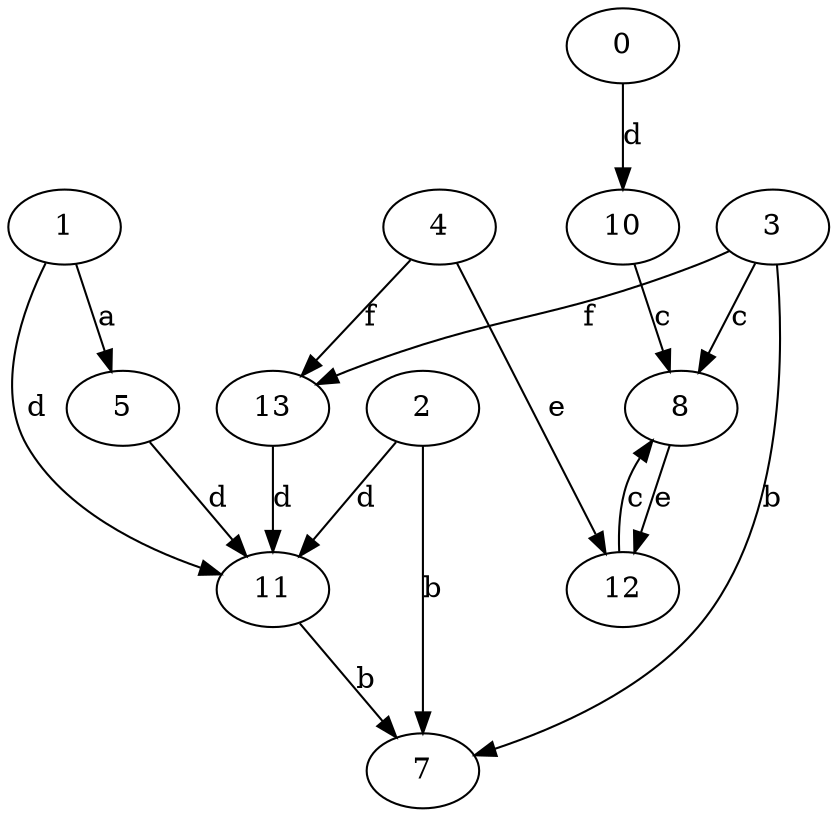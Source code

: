 strict digraph  {
3;
4;
5;
0;
1;
7;
8;
10;
11;
2;
12;
13;
3 -> 7  [label=b];
3 -> 8  [label=c];
3 -> 13  [label=f];
4 -> 12  [label=e];
4 -> 13  [label=f];
5 -> 11  [label=d];
0 -> 10  [label=d];
1 -> 5  [label=a];
1 -> 11  [label=d];
8 -> 12  [label=e];
10 -> 8  [label=c];
11 -> 7  [label=b];
2 -> 7  [label=b];
2 -> 11  [label=d];
12 -> 8  [label=c];
13 -> 11  [label=d];
}

